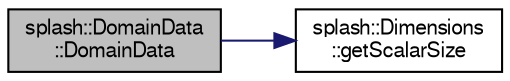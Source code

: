 digraph "splash::DomainData::DomainData"
{
  edge [fontname="FreeSans",fontsize="10",labelfontname="FreeSans",labelfontsize="10"];
  node [fontname="FreeSans",fontsize="10",shape=record];
  rankdir="LR";
  Node1 [label="splash::DomainData\l::DomainData",height=0.2,width=0.4,color="black", fillcolor="grey75", style="filled" fontcolor="black"];
  Node1 -> Node2 [color="midnightblue",fontsize="10",style="solid",fontname="FreeSans"];
  Node2 [label="splash::Dimensions\l::getScalarSize",height=0.2,width=0.4,color="black", fillcolor="white", style="filled",URL="$classsplash_1_1_dimensions.html#a4fde837baabd0ab13294ed96005be9b6"];
}
